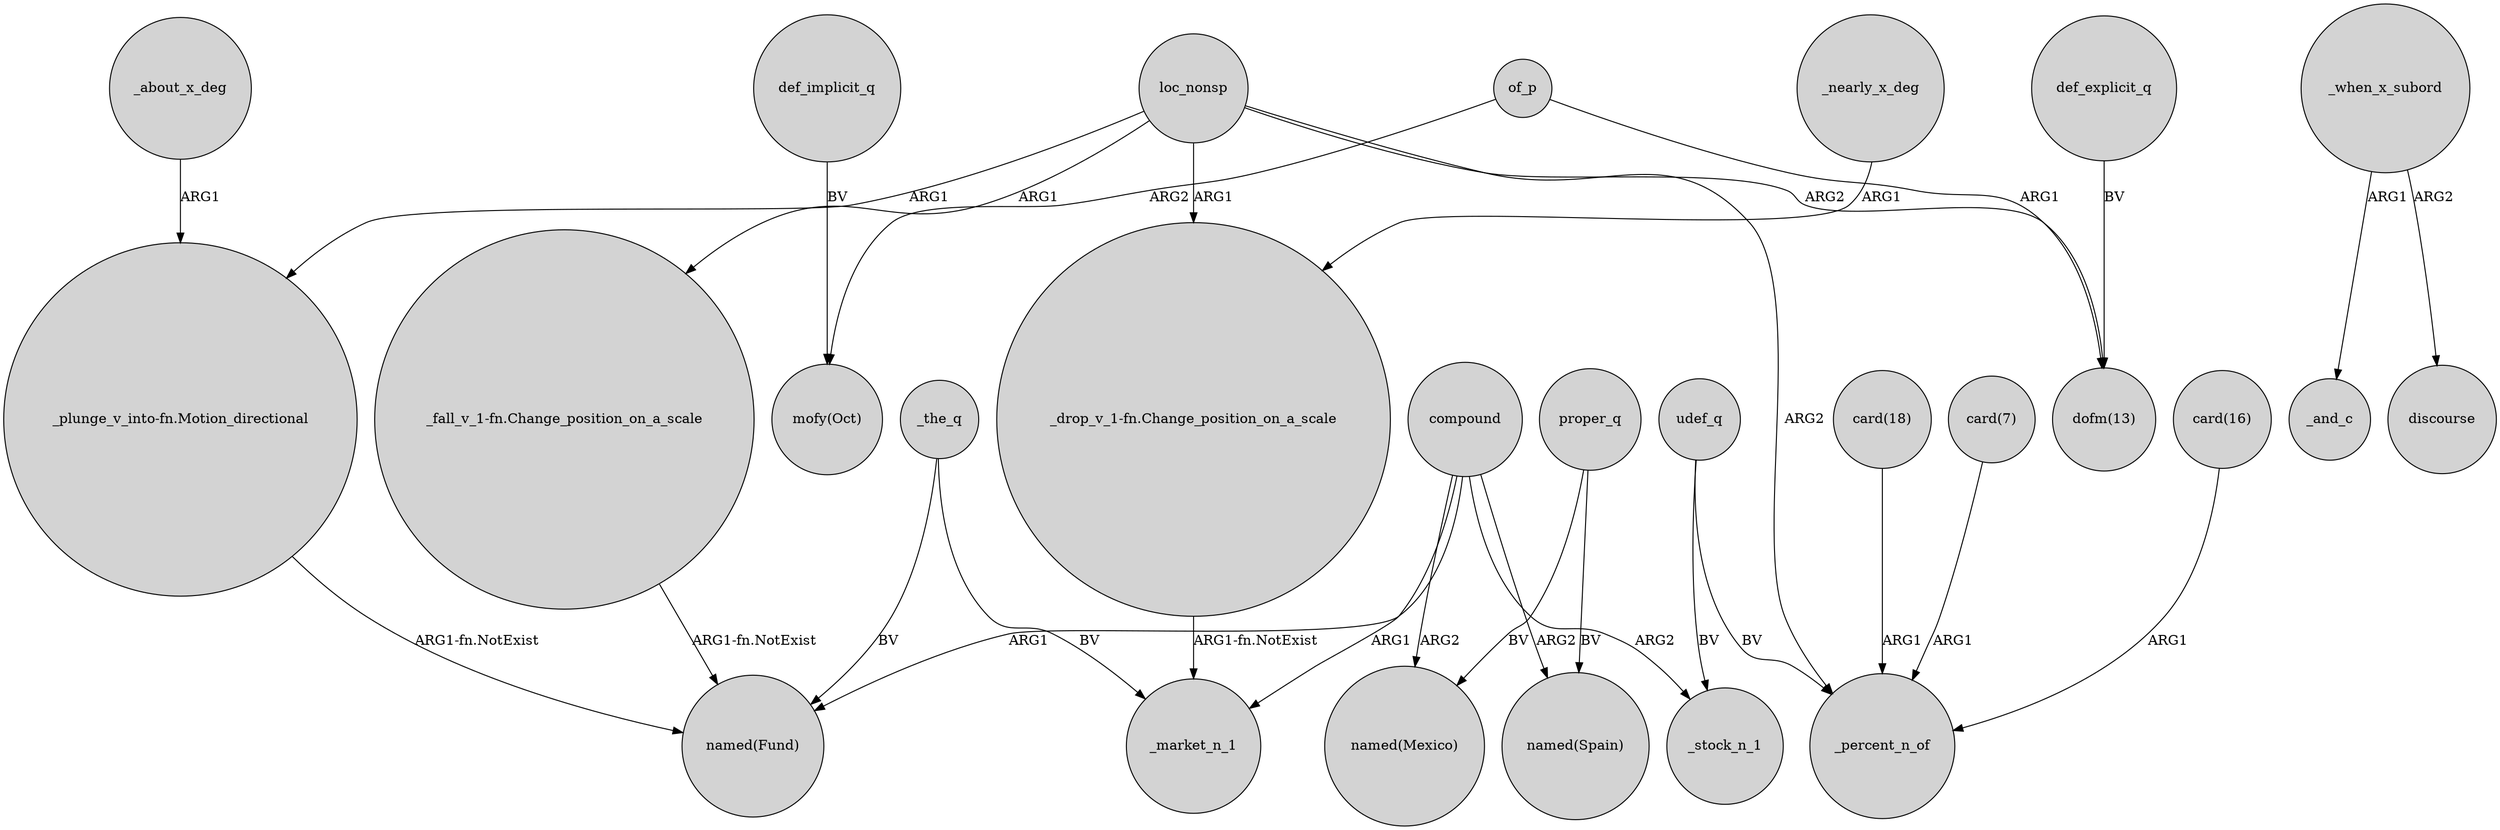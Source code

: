 digraph {
	node [shape=circle style=filled]
	of_p -> "dofm(13)" [label=ARG1]
	loc_nonsp -> "_plunge_v_into-fn.Motion_directional" [label=ARG1]
	def_implicit_q -> "mofy(Oct)" [label=BV]
	"card(18)" -> _percent_n_of [label=ARG1]
	"_fall_v_1-fn.Change_position_on_a_scale" -> "named(Fund)" [label="ARG1-fn.NotExist"]
	compound -> "named(Mexico)" [label=ARG2]
	"card(7)" -> _percent_n_of [label=ARG1]
	compound -> "named(Fund)" [label=ARG1]
	_the_q -> "named(Fund)" [label=BV]
	of_p -> "mofy(Oct)" [label=ARG2]
	loc_nonsp -> "_fall_v_1-fn.Change_position_on_a_scale" [label=ARG1]
	loc_nonsp -> "_drop_v_1-fn.Change_position_on_a_scale" [label=ARG1]
	"card(16)" -> _percent_n_of [label=ARG1]
	compound -> "named(Spain)" [label=ARG2]
	compound -> _stock_n_1 [label=ARG2]
	proper_q -> "named(Mexico)" [label=BV]
	udef_q -> _stock_n_1 [label=BV]
	loc_nonsp -> "dofm(13)" [label=ARG2]
	_when_x_subord -> _and_c [label=ARG1]
	loc_nonsp -> _percent_n_of [label=ARG2]
	def_explicit_q -> "dofm(13)" [label=BV]
	_nearly_x_deg -> "_drop_v_1-fn.Change_position_on_a_scale" [label=ARG1]
	"_plunge_v_into-fn.Motion_directional" -> "named(Fund)" [label="ARG1-fn.NotExist"]
	proper_q -> "named(Spain)" [label=BV]
	compound -> _market_n_1 [label=ARG1]
	udef_q -> _percent_n_of [label=BV]
	_the_q -> _market_n_1 [label=BV]
	"_drop_v_1-fn.Change_position_on_a_scale" -> _market_n_1 [label="ARG1-fn.NotExist"]
	_about_x_deg -> "_plunge_v_into-fn.Motion_directional" [label=ARG1]
	_when_x_subord -> discourse [label=ARG2]
}
